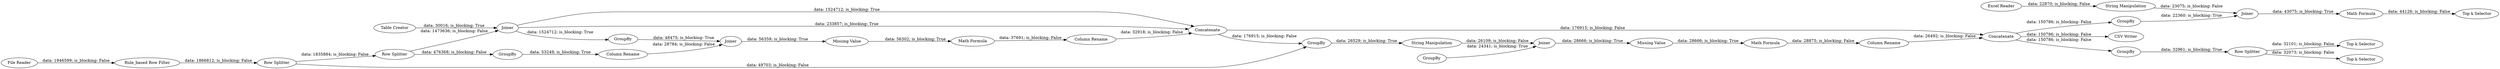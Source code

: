 digraph {
	"189784384705710454_15" [label=Joiner]
	"6681148347457799544_5" [label="Row Splitter"]
	"6681148347457799544_13" [label="Top k Selector"]
	"6106022234501715702_23" [label=Joiner]
	"6681148347457799544_2" [label="File Reader"]
	"6106022234501715702_22" [label=GroupBy]
	"189784384705710454_16" [label="Column Rename"]
	"189784384705710454_20" [label="Missing Value"]
	"6681148347457799544_15" [label=GroupBy]
	"6681148347457799544_31" [label="Top k Selector"]
	"6681148347457799544_3" [label=GroupBy]
	"6106022234501715702_24" [label="Math Formula"]
	"6681148347457799544_10" [label="String Manipulation"]
	"6681148347457799544_16" [label="Math Formula"]
	"6681148347457799544_1" [label="Excel Reader"]
	"189784384705710454_18" [label=Concatenate]
	"6681148347457799544_9" [label="Rule_based Row Filter"]
	"6681148347457799544_14" [label=Joiner]
	"189784384705710454_11" [label="Table Creator"]
	"6106022234501715702_25" [label="Column Rename"]
	"6106022234501715702_29" [label="Missing Value"]
	"189784384705710454_14" [label=GroupBy]
	"6681148347457799544_20" [label="Row Splitter"]
	"189784384705710454_5" [label="Row Splitter"]
	"189784384705710454_17" [label="Math Formula"]
	"189784384705710454_19" [label="Column Rename"]
	"6106022234501715702_21" [label=GroupBy]
	"6681148347457799544_8" [label="Top k Selector"]
	"189784384705710454_13" [label=GroupBy]
	"6106022234501715702_28" [label="String Manipulation"]
	"6681148347457799544_32" [label="CSV Writer"]
	"189784384705710454_12" [label=Joiner]
	"6681148347457799544_26" [label=Concatenate]
	"6681148347457799544_26" -> "6681148347457799544_15" [label="data: 150786; is_blocking: False"]
	"189784384705710454_13" -> "189784384705710454_16" [label="data: 53249; is_blocking: True"]
	"6106022234501715702_25" -> "6681148347457799544_26" [label="data: 26492; is_blocking: False"]
	"189784384705710454_16" -> "189784384705710454_15" [label="data: 28784; is_blocking: False"]
	"189784384705710454_18" -> "6681148347457799544_26" [label="data: 176915; is_blocking: False"]
	"6681148347457799544_16" -> "6681148347457799544_13" [label="data: 44126; is_blocking: False"]
	"6681148347457799544_26" -> "6681148347457799544_32" [label="data: 150786; is_blocking: False"]
	"189784384705710454_12" -> "189784384705710454_18" [label="data: 233857; is_blocking: True"]
	"6681148347457799544_26" -> "6681148347457799544_3" [label="data: 150786; is_blocking: False"]
	"189784384705710454_17" -> "189784384705710454_19" [label="data: 37691; is_blocking: False"]
	"6106022234501715702_28" -> "6106022234501715702_23" [label="data: 26109; is_blocking: False"]
	"6106022234501715702_24" -> "6106022234501715702_25" [label="data: 28875; is_blocking: False"]
	"6681148347457799544_3" -> "6681148347457799544_5" [label="data: 32961; is_blocking: True"]
	"6106022234501715702_22" -> "6106022234501715702_23" [label="data: 24341; is_blocking: True"]
	"189784384705710454_20" -> "189784384705710454_17" [label="data: 56302; is_blocking: True"]
	"189784384705710454_5" -> "189784384705710454_12" [label="data: 1473636; is_blocking: False"]
	"6681148347457799544_20" -> "6106022234501715702_21" [label="data: 49703; is_blocking: False"]
	"6681148347457799544_2" -> "6681148347457799544_9" [label="data: 1946599; is_blocking: False"]
	"6681148347457799544_1" -> "6681148347457799544_10" [label="data: 22870; is_blocking: False"]
	"6681148347457799544_10" -> "6681148347457799544_14" [label="data: 23075; is_blocking: False"]
	"189784384705710454_12" -> "189784384705710454_18" [label="data: 1524712; is_blocking: True"]
	"189784384705710454_11" -> "189784384705710454_12" [label="data: 30016; is_blocking: True"]
	"6681148347457799544_5" -> "6681148347457799544_31" [label="data: 32073; is_blocking: False"]
	"6106022234501715702_23" -> "6106022234501715702_29" [label="data: 28666; is_blocking: True"]
	"189784384705710454_19" -> "189784384705710454_18" [label="data: 32918; is_blocking: False"]
	"189784384705710454_15" -> "189784384705710454_20" [label="data: 56359; is_blocking: True"]
	"6681148347457799544_15" -> "6681148347457799544_14" [label="data: 22360; is_blocking: True"]
	"6681148347457799544_9" -> "6681148347457799544_20" [label="data: 1866812; is_blocking: False"]
	"6681148347457799544_20" -> "189784384705710454_5" [label="data: 1835884; is_blocking: False"]
	"189784384705710454_5" -> "189784384705710454_13" [label="data: 476368; is_blocking: False"]
	"189784384705710454_14" -> "189784384705710454_15" [label="data: 48475; is_blocking: True"]
	"189784384705710454_12" -> "189784384705710454_14" [label="data: 1524712; is_blocking: True"]
	"6106022234501715702_21" -> "6106022234501715702_28" [label="data: 26529; is_blocking: True"]
	"6681148347457799544_14" -> "6681148347457799544_16" [label="data: 43075; is_blocking: True"]
	"189784384705710454_18" -> "6106022234501715702_21" [label="data: 176915; is_blocking: False"]
	"6106022234501715702_29" -> "6106022234501715702_24" [label="data: 28666; is_blocking: True"]
	"6681148347457799544_5" -> "6681148347457799544_8" [label="data: 32101; is_blocking: False"]
	rankdir=LR
}
